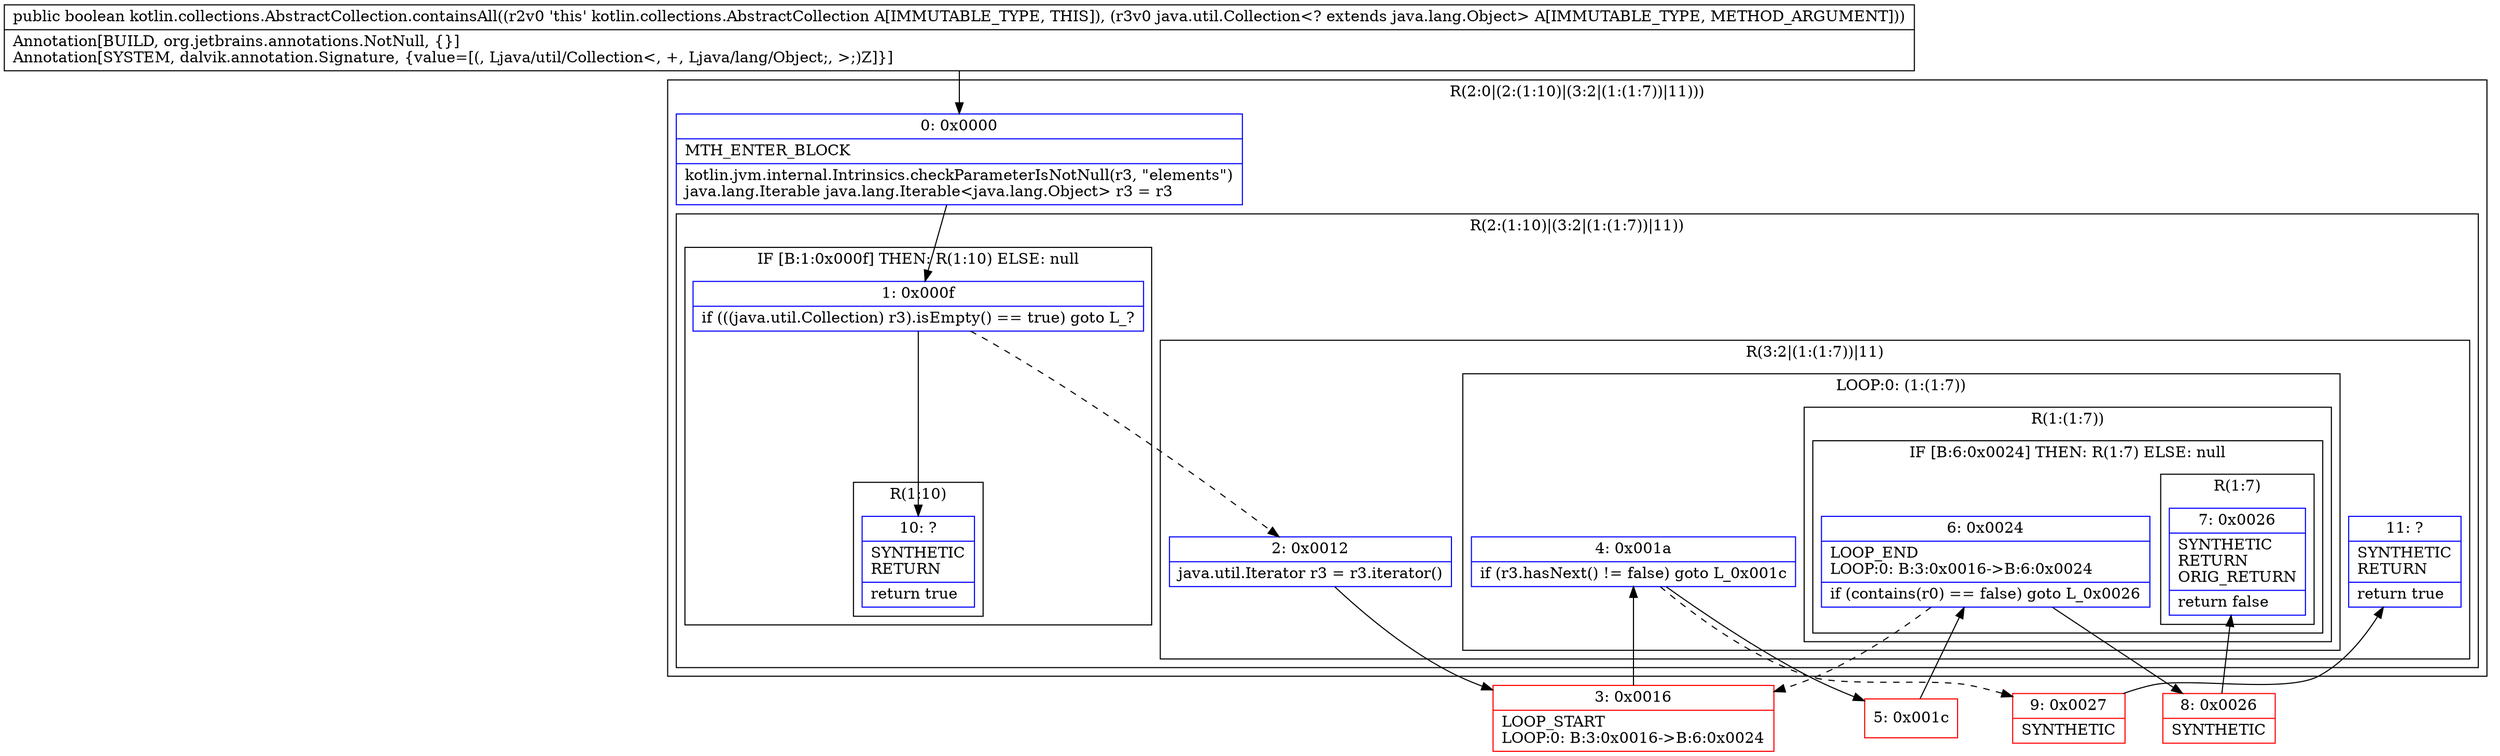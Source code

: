 digraph "CFG forkotlin.collections.AbstractCollection.containsAll(Ljava\/util\/Collection;)Z" {
subgraph cluster_Region_1885356197 {
label = "R(2:0|(2:(1:10)|(3:2|(1:(1:7))|11)))";
node [shape=record,color=blue];
Node_0 [shape=record,label="{0\:\ 0x0000|MTH_ENTER_BLOCK\l|kotlin.jvm.internal.Intrinsics.checkParameterIsNotNull(r3, \"elements\")\ljava.lang.Iterable java.lang.Iterable\<java.lang.Object\> r3 = r3\l}"];
subgraph cluster_Region_1469818265 {
label = "R(2:(1:10)|(3:2|(1:(1:7))|11))";
node [shape=record,color=blue];
subgraph cluster_IfRegion_700545590 {
label = "IF [B:1:0x000f] THEN: R(1:10) ELSE: null";
node [shape=record,color=blue];
Node_1 [shape=record,label="{1\:\ 0x000f|if (((java.util.Collection) r3).isEmpty() == true) goto L_?\l}"];
subgraph cluster_Region_95908263 {
label = "R(1:10)";
node [shape=record,color=blue];
Node_10 [shape=record,label="{10\:\ ?|SYNTHETIC\lRETURN\l|return true\l}"];
}
}
subgraph cluster_Region_1475033430 {
label = "R(3:2|(1:(1:7))|11)";
node [shape=record,color=blue];
Node_2 [shape=record,label="{2\:\ 0x0012|java.util.Iterator r3 = r3.iterator()\l}"];
subgraph cluster_LoopRegion_636646021 {
label = "LOOP:0: (1:(1:7))";
node [shape=record,color=blue];
Node_4 [shape=record,label="{4\:\ 0x001a|if (r3.hasNext() != false) goto L_0x001c\l}"];
subgraph cluster_Region_88243325 {
label = "R(1:(1:7))";
node [shape=record,color=blue];
subgraph cluster_IfRegion_268412449 {
label = "IF [B:6:0x0024] THEN: R(1:7) ELSE: null";
node [shape=record,color=blue];
Node_6 [shape=record,label="{6\:\ 0x0024|LOOP_END\lLOOP:0: B:3:0x0016\-\>B:6:0x0024\l|if (contains(r0) == false) goto L_0x0026\l}"];
subgraph cluster_Region_838587440 {
label = "R(1:7)";
node [shape=record,color=blue];
Node_7 [shape=record,label="{7\:\ 0x0026|SYNTHETIC\lRETURN\lORIG_RETURN\l|return false\l}"];
}
}
}
}
Node_11 [shape=record,label="{11\:\ ?|SYNTHETIC\lRETURN\l|return true\l}"];
}
}
}
Node_3 [shape=record,color=red,label="{3\:\ 0x0016|LOOP_START\lLOOP:0: B:3:0x0016\-\>B:6:0x0024\l}"];
Node_5 [shape=record,color=red,label="{5\:\ 0x001c}"];
Node_8 [shape=record,color=red,label="{8\:\ 0x0026|SYNTHETIC\l}"];
Node_9 [shape=record,color=red,label="{9\:\ 0x0027|SYNTHETIC\l}"];
MethodNode[shape=record,label="{public boolean kotlin.collections.AbstractCollection.containsAll((r2v0 'this' kotlin.collections.AbstractCollection A[IMMUTABLE_TYPE, THIS]), (r3v0 java.util.Collection\<? extends java.lang.Object\> A[IMMUTABLE_TYPE, METHOD_ARGUMENT]))  | Annotation[BUILD, org.jetbrains.annotations.NotNull, \{\}]\lAnnotation[SYSTEM, dalvik.annotation.Signature, \{value=[(, Ljava\/util\/Collection\<, +, Ljava\/lang\/Object;, \>;)Z]\}]\l}"];
MethodNode -> Node_0;
Node_0 -> Node_1;
Node_1 -> Node_2[style=dashed];
Node_1 -> Node_10;
Node_2 -> Node_3;
Node_4 -> Node_5;
Node_4 -> Node_9[style=dashed];
Node_6 -> Node_3[style=dashed];
Node_6 -> Node_8;
Node_3 -> Node_4;
Node_5 -> Node_6;
Node_8 -> Node_7;
Node_9 -> Node_11;
}

